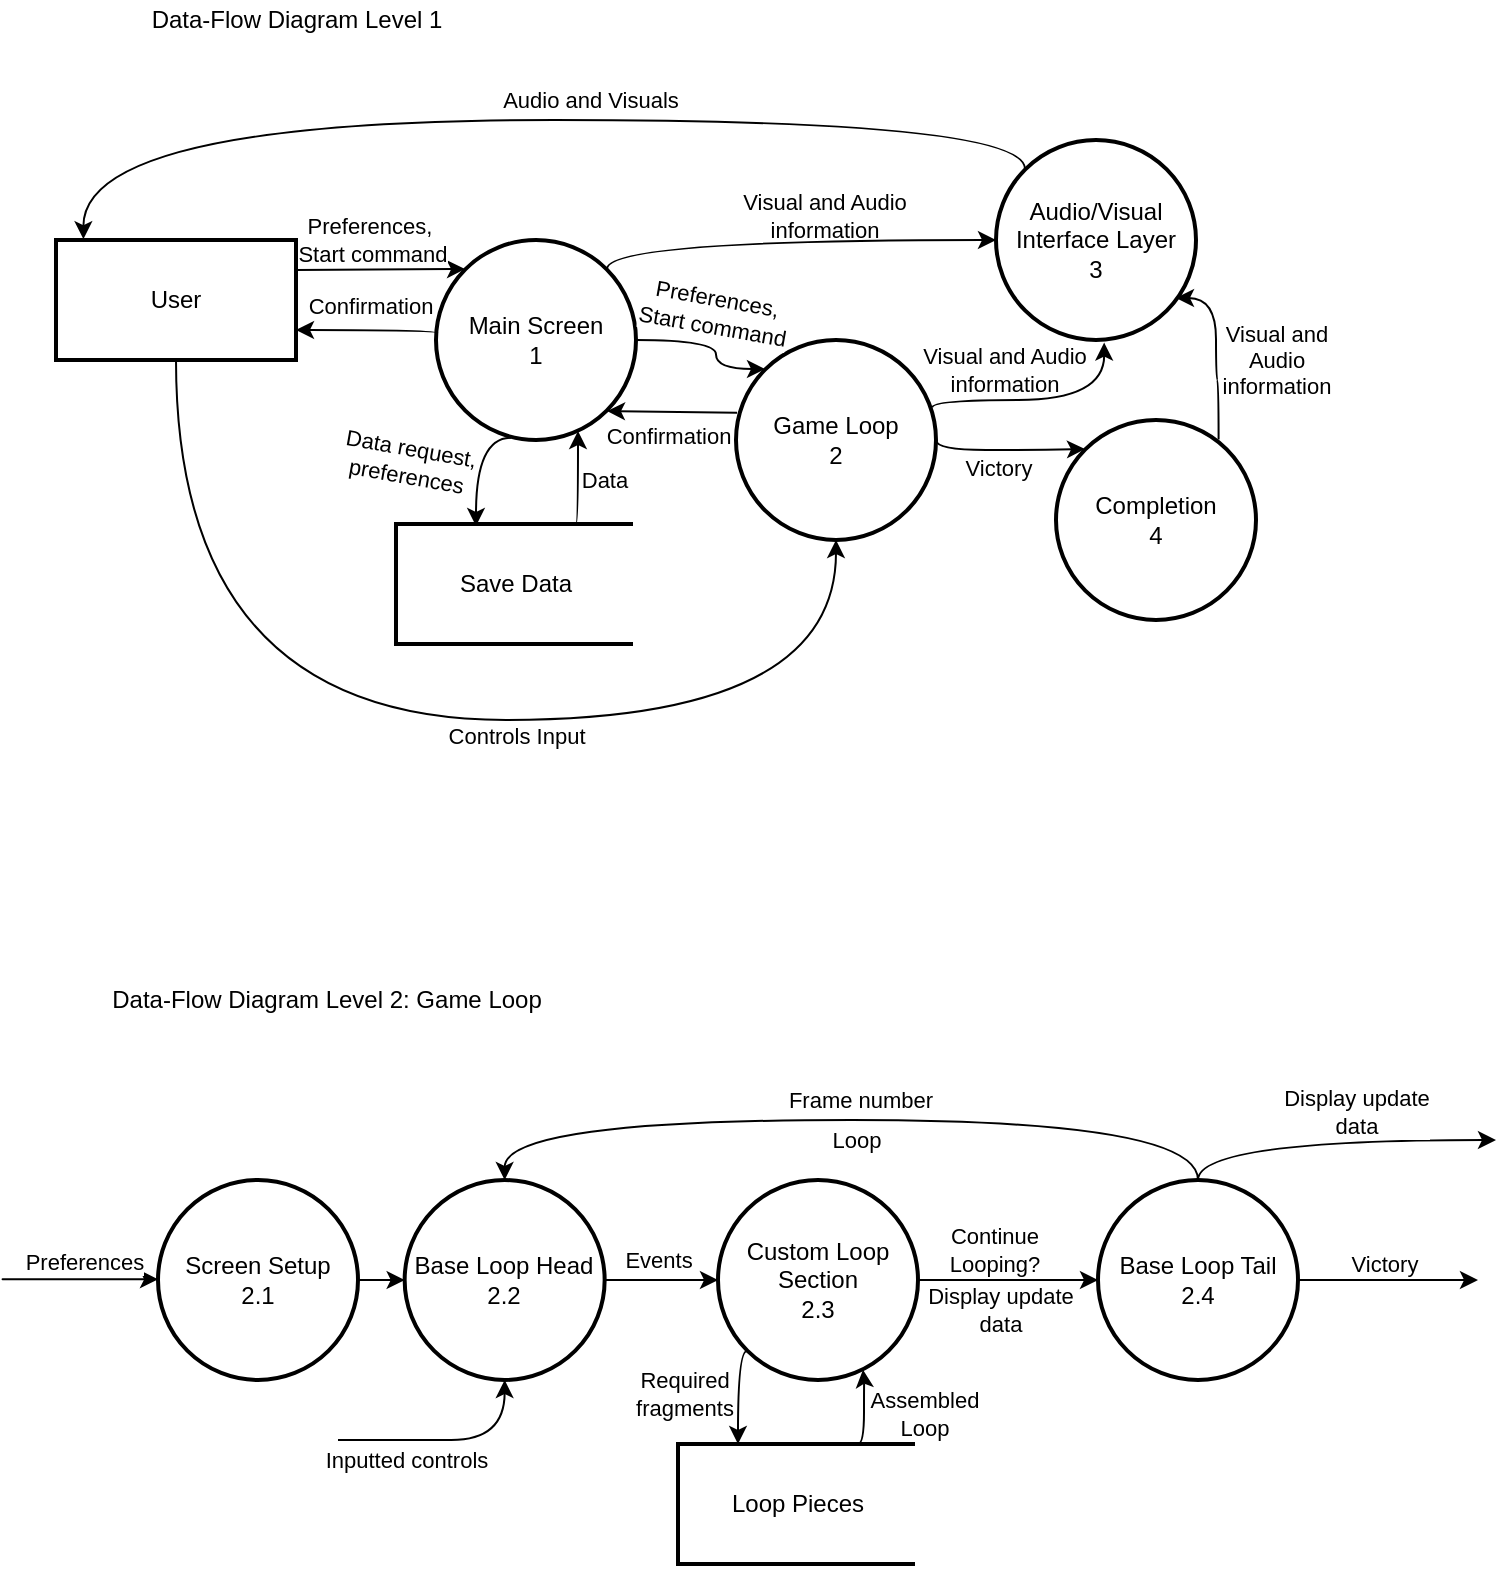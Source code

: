 <mxfile version="16.5.1" type="device"><diagram id="C5RBs43oDa-KdzZeNtuy" name="Page-1"><mxGraphModel dx="1298" dy="811" grid="1" gridSize="10" guides="1" tooltips="1" connect="1" arrows="1" fold="1" page="1" pageScale="1" pageWidth="1169" pageHeight="827" math="0" shadow="0"><root><mxCell id="WIyWlLk6GJQsqaUBKTNV-0"/><mxCell id="WIyWlLk6GJQsqaUBKTNV-1" parent="WIyWlLk6GJQsqaUBKTNV-0"/><mxCell id="5ffeSI_BkXWtlyhod0Re-0" value="Main Screen&lt;br&gt;1" style="strokeWidth=2;html=1;shape=mxgraph.flowchart.start_2;whiteSpace=wrap;" parent="WIyWlLk6GJQsqaUBKTNV-1" vertex="1"><mxGeometry x="270" y="150" width="100" height="100" as="geometry"/></mxCell><mxCell id="5ffeSI_BkXWtlyhod0Re-1" value="User" style="rounded=0;whiteSpace=wrap;html=1;strokeWidth=2;" parent="WIyWlLk6GJQsqaUBKTNV-1" vertex="1"><mxGeometry x="80" y="150" width="120" height="60" as="geometry"/></mxCell><mxCell id="5ffeSI_BkXWtlyhod0Re-2" value="Game Loop&lt;br&gt;2" style="strokeWidth=2;html=1;shape=mxgraph.flowchart.start_2;whiteSpace=wrap;" parent="WIyWlLk6GJQsqaUBKTNV-1" vertex="1"><mxGeometry x="420" y="200.0" width="100" height="100" as="geometry"/></mxCell><mxCell id="5ffeSI_BkXWtlyhod0Re-3" value="Audio/Visual Interface Layer&lt;br&gt;3" style="strokeWidth=2;html=1;shape=mxgraph.flowchart.start_2;whiteSpace=wrap;" parent="WIyWlLk6GJQsqaUBKTNV-1" vertex="1"><mxGeometry x="550" y="100" width="100" height="100" as="geometry"/></mxCell><mxCell id="5ffeSI_BkXWtlyhod0Re-4" value="" style="group" parent="WIyWlLk6GJQsqaUBKTNV-1" vertex="1" connectable="0"><mxGeometry x="250" y="290" width="120" height="64" as="geometry"/></mxCell><mxCell id="5ffeSI_BkXWtlyhod0Re-5" value="Save Data" style="rounded=0;whiteSpace=wrap;html=1;strokeWidth=2;" parent="5ffeSI_BkXWtlyhod0Re-4" vertex="1"><mxGeometry y="2" width="120" height="60" as="geometry"/></mxCell><mxCell id="5ffeSI_BkXWtlyhod0Re-6" value="" style="endArrow=none;html=1;strokeWidth=3;strokeColor=#FFFFFF;endSize=7;startSize=10;rounded=0;jumpSize=3;" parent="5ffeSI_BkXWtlyhod0Re-4" edge="1"><mxGeometry width="50" height="50" relative="1" as="geometry"><mxPoint x="120" y="64" as="sourcePoint"/><mxPoint x="120" as="targetPoint"/></mxGeometry></mxCell><mxCell id="5ffeSI_BkXWtlyhod0Re-7" value="" style="curved=1;endArrow=classic;html=1;fontSize=6;edgeStyle=orthogonalEdgeStyle;rounded=0;exitX=0.375;exitY=0.989;exitDx=0;exitDy=0;exitPerimeter=0;" parent="WIyWlLk6GJQsqaUBKTNV-1" source="5ffeSI_BkXWtlyhod0Re-0" edge="1"><mxGeometry width="50" height="50" relative="1" as="geometry"><mxPoint x="590" y="350" as="sourcePoint"/><mxPoint x="290" y="293" as="targetPoint"/><Array as="points"><mxPoint x="290" y="249"/><mxPoint x="290" y="293"/></Array></mxGeometry></mxCell><mxCell id="5ffeSI_BkXWtlyhod0Re-8" value="Data request, &lt;br&gt;preferences" style="edgeLabel;html=1;align=center;verticalAlign=middle;resizable=0;points=[];rotation=10;" parent="5ffeSI_BkXWtlyhod0Re-7" vertex="1" connectable="0"><mxGeometry x="0.407" y="4" relative="1" as="geometry"><mxPoint x="-38" y="-14" as="offset"/></mxGeometry></mxCell><mxCell id="5ffeSI_BkXWtlyhod0Re-10" value="" style="curved=1;endArrow=classic;html=1;fontSize=6;edgeStyle=orthogonalEdgeStyle;rounded=0;exitX=0.75;exitY=0;exitDx=0;exitDy=0;entryX=0.713;entryY=0.955;entryDx=0;entryDy=0;entryPerimeter=0;" parent="WIyWlLk6GJQsqaUBKTNV-1" source="5ffeSI_BkXWtlyhod0Re-5" target="5ffeSI_BkXWtlyhod0Re-0" edge="1"><mxGeometry width="50" height="50" relative="1" as="geometry"><mxPoint x="390" y="320" as="sourcePoint"/><mxPoint x="344" y="250" as="targetPoint"/><Array as="points"><mxPoint x="341" y="292"/><mxPoint x="341" y="246"/></Array></mxGeometry></mxCell><mxCell id="5ffeSI_BkXWtlyhod0Re-11" value="Data" style="edgeLabel;html=1;align=center;verticalAlign=middle;resizable=0;points=[];" parent="5ffeSI_BkXWtlyhod0Re-10" vertex="1" connectable="0"><mxGeometry x="-0.088" y="2" relative="1" as="geometry"><mxPoint x="15" y="-1" as="offset"/></mxGeometry></mxCell><mxCell id="5ffeSI_BkXWtlyhod0Re-12" value="" style="curved=1;endArrow=classic;html=1;fontSize=6;edgeStyle=orthogonalEdgeStyle;rounded=0;exitX=1;exitY=0.25;exitDx=0;exitDy=0;entryX=0.145;entryY=0.145;entryDx=0;entryDy=0;entryPerimeter=0;" parent="WIyWlLk6GJQsqaUBKTNV-1" source="5ffeSI_BkXWtlyhod0Re-1" target="5ffeSI_BkXWtlyhod0Re-0" edge="1"><mxGeometry width="50" height="50" relative="1" as="geometry"><mxPoint x="230" y="160" as="sourcePoint"/><mxPoint x="270.0" y="150" as="targetPoint"/><Array as="points"><mxPoint x="220" y="165"/><mxPoint x="284" y="165"/></Array></mxGeometry></mxCell><mxCell id="5ffeSI_BkXWtlyhod0Re-13" value="Preferences,&amp;nbsp;&lt;br&gt;Start command" style="edgeLabel;html=1;align=center;verticalAlign=middle;resizable=0;points=[];" parent="5ffeSI_BkXWtlyhod0Re-12" vertex="1" connectable="0"><mxGeometry x="-0.098" y="-3" relative="1" as="geometry"><mxPoint y="-18" as="offset"/></mxGeometry></mxCell><mxCell id="5ffeSI_BkXWtlyhod0Re-15" value="" style="curved=1;endArrow=classic;html=1;fontSize=6;edgeStyle=orthogonalEdgeStyle;rounded=0;exitX=0.007;exitY=0.465;exitDx=0;exitDy=0;exitPerimeter=0;entryX=1;entryY=0.75;entryDx=0;entryDy=0;" parent="WIyWlLk6GJQsqaUBKTNV-1" source="5ffeSI_BkXWtlyhod0Re-0" target="5ffeSI_BkXWtlyhod0Re-1" edge="1"><mxGeometry width="50" height="50" relative="1" as="geometry"><mxPoint x="310" y="210" as="sourcePoint"/><mxPoint x="350.0" y="200" as="targetPoint"/><Array as="points"><mxPoint x="271" y="195"/></Array></mxGeometry></mxCell><mxCell id="5ffeSI_BkXWtlyhod0Re-16" value="Confirmation" style="edgeLabel;html=1;align=center;verticalAlign=middle;resizable=0;points=[];" parent="5ffeSI_BkXWtlyhod0Re-15" vertex="1" connectable="0"><mxGeometry x="-0.089" relative="1" as="geometry"><mxPoint x="-2" y="-12" as="offset"/></mxGeometry></mxCell><mxCell id="5ffeSI_BkXWtlyhod0Re-17" value="" style="curved=1;endArrow=classic;html=1;fontSize=6;edgeStyle=orthogonalEdgeStyle;rounded=0;exitX=1;exitY=0.5;exitDx=0;exitDy=0;exitPerimeter=0;entryX=0.145;entryY=0.145;entryDx=0;entryDy=0;entryPerimeter=0;" parent="WIyWlLk6GJQsqaUBKTNV-1" source="5ffeSI_BkXWtlyhod0Re-0" target="5ffeSI_BkXWtlyhod0Re-2" edge="1"><mxGeometry width="50" height="50" relative="1" as="geometry"><mxPoint x="310" y="230" as="sourcePoint"/><mxPoint x="350.0" y="220" as="targetPoint"/><Array as="points"><mxPoint x="410" y="200"/><mxPoint x="410" y="215"/></Array></mxGeometry></mxCell><mxCell id="5ffeSI_BkXWtlyhod0Re-18" value="Preferences, &lt;br&gt;Start command" style="edgeLabel;html=1;align=center;verticalAlign=middle;resizable=0;points=[];rotation=10;" parent="5ffeSI_BkXWtlyhod0Re-17" vertex="1" connectable="0"><mxGeometry x="-0.102" y="-4" relative="1" as="geometry"><mxPoint x="3" y="-18" as="offset"/></mxGeometry></mxCell><mxCell id="5ffeSI_BkXWtlyhod0Re-19" value="" style="curved=1;endArrow=classic;html=1;fontSize=6;edgeStyle=orthogonalEdgeStyle;rounded=0;exitX=0.005;exitY=0.364;exitDx=0;exitDy=0;exitPerimeter=0;entryX=0.855;entryY=0.855;entryDx=0;entryDy=0;entryPerimeter=0;" parent="WIyWlLk6GJQsqaUBKTNV-1" source="5ffeSI_BkXWtlyhod0Re-2" target="5ffeSI_BkXWtlyhod0Re-0" edge="1"><mxGeometry width="50" height="50" relative="1" as="geometry"><mxPoint x="340" y="230" as="sourcePoint"/><mxPoint x="380.0" y="220" as="targetPoint"/><Array as="points"><mxPoint x="411" y="236"/><mxPoint x="356" y="236"/></Array></mxGeometry></mxCell><mxCell id="5ffeSI_BkXWtlyhod0Re-20" value="Confirmation" style="edgeLabel;html=1;align=center;verticalAlign=middle;resizable=0;points=[];" parent="5ffeSI_BkXWtlyhod0Re-19" vertex="1" connectable="0"><mxGeometry x="0.225" relative="1" as="geometry"><mxPoint x="5" y="12" as="offset"/></mxGeometry></mxCell><mxCell id="5ffeSI_BkXWtlyhod0Re-21" value="Base Loop Head&lt;br&gt;2.2" style="strokeWidth=2;html=1;shape=mxgraph.flowchart.start_2;whiteSpace=wrap;" parent="WIyWlLk6GJQsqaUBKTNV-1" vertex="1"><mxGeometry x="254.33" y="620" width="100" height="100" as="geometry"/></mxCell><mxCell id="5ffeSI_BkXWtlyhod0Re-22" value="" style="curved=1;endArrow=classic;html=1;fontSize=6;edgeStyle=orthogonalEdgeStyle;rounded=0;" parent="WIyWlLk6GJQsqaUBKTNV-1" edge="1"><mxGeometry width="50" height="50" relative="1" as="geometry"><mxPoint x="57" y="669.67" as="sourcePoint"/><mxPoint x="131.0" y="669.67" as="targetPoint"/><Array as="points"><mxPoint x="37" y="669.67"/><mxPoint x="37" y="669.67"/></Array></mxGeometry></mxCell><mxCell id="5ffeSI_BkXWtlyhod0Re-31" value="Preferences" style="edgeLabel;html=1;align=center;verticalAlign=middle;resizable=0;points=[];" parent="5ffeSI_BkXWtlyhod0Re-22" vertex="1" connectable="0"><mxGeometry x="0.184" y="3" relative="1" as="geometry"><mxPoint x="9" y="-6" as="offset"/></mxGeometry></mxCell><mxCell id="5ffeSI_BkXWtlyhod0Re-23" value="" style="curved=1;endArrow=classic;html=1;fontSize=6;edgeStyle=orthogonalEdgeStyle;rounded=0;exitX=0.981;exitY=0.338;exitDx=0;exitDy=0;exitPerimeter=0;entryX=0.541;entryY=1.013;entryDx=0;entryDy=0;entryPerimeter=0;" parent="WIyWlLk6GJQsqaUBKTNV-1" source="5ffeSI_BkXWtlyhod0Re-2" target="5ffeSI_BkXWtlyhod0Re-3" edge="1"><mxGeometry width="50" height="50" relative="1" as="geometry"><mxPoint x="560" y="240" as="sourcePoint"/><mxPoint x="600" y="230" as="targetPoint"/><Array as="points"><mxPoint x="518" y="230"/><mxPoint x="604" y="230"/></Array></mxGeometry></mxCell><mxCell id="5ffeSI_BkXWtlyhod0Re-55" value="Visual and Audio&lt;br&gt;information" style="edgeLabel;html=1;align=center;verticalAlign=middle;resizable=0;points=[];labelBackgroundColor=none;" parent="5ffeSI_BkXWtlyhod0Re-23" vertex="1" connectable="0"><mxGeometry x="-0.289" y="-1" relative="1" as="geometry"><mxPoint x="-3" y="-16" as="offset"/></mxGeometry></mxCell><mxCell id="5ffeSI_BkXWtlyhod0Re-24" value="" style="curved=1;endArrow=classic;html=1;fontSize=6;edgeStyle=orthogonalEdgeStyle;rounded=0;exitX=0.145;exitY=0.145;exitDx=0;exitDy=0;exitPerimeter=0;entryX=0.114;entryY=-0.007;entryDx=0;entryDy=0;entryPerimeter=0;" parent="WIyWlLk6GJQsqaUBKTNV-1" source="5ffeSI_BkXWtlyhod0Re-3" target="5ffeSI_BkXWtlyhod0Re-1" edge="1"><mxGeometry width="50" height="50" relative="1" as="geometry"><mxPoint x="460" y="160" as="sourcePoint"/><mxPoint x="210" y="115" as="targetPoint"/><Array as="points"><mxPoint x="564" y="90"/><mxPoint x="94" y="90"/></Array></mxGeometry></mxCell><mxCell id="5ffeSI_BkXWtlyhod0Re-25" value="Audio and Visuals" style="edgeLabel;html=1;align=center;verticalAlign=middle;resizable=0;points=[];" parent="5ffeSI_BkXWtlyhod0Re-24" vertex="1" connectable="0"><mxGeometry x="-0.128" y="-1" relative="1" as="geometry"><mxPoint y="-9" as="offset"/></mxGeometry></mxCell><mxCell id="5ffeSI_BkXWtlyhod0Re-30" value="Screen Setup&lt;br&gt;2.1" style="strokeWidth=2;html=1;shape=mxgraph.flowchart.start_2;whiteSpace=wrap;labelBackgroundColor=none;" parent="WIyWlLk6GJQsqaUBKTNV-1" vertex="1"><mxGeometry x="131" y="620" width="100" height="100" as="geometry"/></mxCell><mxCell id="5ffeSI_BkXWtlyhod0Re-32" value="" style="curved=1;endArrow=classic;html=1;fontSize=6;edgeStyle=orthogonalEdgeStyle;rounded=0;exitX=1;exitY=0.5;exitDx=0;exitDy=0;exitPerimeter=0;" parent="WIyWlLk6GJQsqaUBKTNV-1" source="5ffeSI_BkXWtlyhod0Re-30" target="5ffeSI_BkXWtlyhod0Re-21" edge="1"><mxGeometry width="50" height="50" relative="1" as="geometry"><mxPoint x="344.33" y="570" as="sourcePoint"/><mxPoint x="384.33" y="560" as="targetPoint"/><Array as="points"><mxPoint x="274.33" y="670"/><mxPoint x="274.33" y="670"/></Array></mxGeometry></mxCell><mxCell id="5ffeSI_BkXWtlyhod0Re-33" value="Base Loop Tail&lt;br&gt;2.4" style="strokeWidth=2;html=1;shape=mxgraph.flowchart.start_2;whiteSpace=wrap;labelBackgroundColor=none;" parent="WIyWlLk6GJQsqaUBKTNV-1" vertex="1"><mxGeometry x="601" y="620" width="100" height="100" as="geometry"/></mxCell><mxCell id="5ffeSI_BkXWtlyhod0Re-34" value="Custom Loop Section&lt;br&gt;2.3" style="strokeWidth=2;html=1;shape=mxgraph.flowchart.start_2;whiteSpace=wrap;labelBackgroundColor=none;" parent="WIyWlLk6GJQsqaUBKTNV-1" vertex="1"><mxGeometry x="411" y="620" width="100" height="100" as="geometry"/></mxCell><mxCell id="5ffeSI_BkXWtlyhod0Re-35" value="" style="curved=1;endArrow=classic;html=1;fontSize=6;edgeStyle=orthogonalEdgeStyle;rounded=0;exitX=0.5;exitY=0;exitDx=0;exitDy=0;exitPerimeter=0;entryX=0.5;entryY=0;entryDx=0;entryDy=0;entryPerimeter=0;" parent="WIyWlLk6GJQsqaUBKTNV-1" source="5ffeSI_BkXWtlyhod0Re-33" target="5ffeSI_BkXWtlyhod0Re-21" edge="1"><mxGeometry width="50" height="50" relative="1" as="geometry"><mxPoint x="451" y="580" as="sourcePoint"/><mxPoint x="491.0" y="570" as="targetPoint"/><Array as="points"><mxPoint x="651" y="590"/><mxPoint x="304" y="590"/></Array></mxGeometry></mxCell><mxCell id="5ffeSI_BkXWtlyhod0Re-37" value="Loop" style="edgeLabel;html=1;align=center;verticalAlign=middle;resizable=0;points=[];" parent="5ffeSI_BkXWtlyhod0Re-35" vertex="1" connectable="0"><mxGeometry x="0.13" y="-1" relative="1" as="geometry"><mxPoint x="29" y="11" as="offset"/></mxGeometry></mxCell><mxCell id="5ffeSI_BkXWtlyhod0Re-47" value="Frame number" style="edgeLabel;html=1;align=center;verticalAlign=middle;resizable=0;points=[];" parent="5ffeSI_BkXWtlyhod0Re-35" vertex="1" connectable="0"><mxGeometry x="0.11" y="-1" relative="1" as="geometry"><mxPoint x="26" y="-9" as="offset"/></mxGeometry></mxCell><mxCell id="5ffeSI_BkXWtlyhod0Re-36" value="" style="curved=1;endArrow=classic;html=1;fontSize=6;edgeStyle=orthogonalEdgeStyle;rounded=0;exitX=1;exitY=0.5;exitDx=0;exitDy=0;exitPerimeter=0;" parent="WIyWlLk6GJQsqaUBKTNV-1" source="5ffeSI_BkXWtlyhod0Re-33" edge="1"><mxGeometry width="50" height="50" relative="1" as="geometry"><mxPoint x="751" y="640" as="sourcePoint"/><mxPoint x="791" y="670" as="targetPoint"/><Array as="points"><mxPoint x="741" y="670"/></Array></mxGeometry></mxCell><mxCell id="5ffeSI_BkXWtlyhod0Re-64" value="Victory" style="edgeLabel;html=1;align=center;verticalAlign=middle;resizable=0;points=[];" parent="5ffeSI_BkXWtlyhod0Re-36" vertex="1" connectable="0"><mxGeometry x="-0.226" relative="1" as="geometry"><mxPoint x="8" y="-8" as="offset"/></mxGeometry></mxCell><mxCell id="5ffeSI_BkXWtlyhod0Re-38" value="" style="curved=1;endArrow=classic;html=1;fontSize=6;edgeStyle=orthogonalEdgeStyle;rounded=0;exitX=1;exitY=0.5;exitDx=0;exitDy=0;exitPerimeter=0;entryX=0;entryY=0.5;entryDx=0;entryDy=0;entryPerimeter=0;" parent="WIyWlLk6GJQsqaUBKTNV-1" source="5ffeSI_BkXWtlyhod0Re-21" target="5ffeSI_BkXWtlyhod0Re-34" edge="1"><mxGeometry width="50" height="50" relative="1" as="geometry"><mxPoint x="481" y="580" as="sourcePoint"/><mxPoint x="521" y="570" as="targetPoint"/><Array as="points"><mxPoint x="381" y="670"/><mxPoint x="381" y="670"/></Array></mxGeometry></mxCell><mxCell id="5ffeSI_BkXWtlyhod0Re-39" value="Events" style="edgeLabel;html=1;align=center;verticalAlign=middle;resizable=0;points=[];" parent="5ffeSI_BkXWtlyhod0Re-38" vertex="1" connectable="0"><mxGeometry x="-0.353" relative="1" as="geometry"><mxPoint x="8" y="-10" as="offset"/></mxGeometry></mxCell><mxCell id="5ffeSI_BkXWtlyhod0Re-40" value="" style="curved=1;endArrow=classic;html=1;fontSize=6;edgeStyle=orthogonalEdgeStyle;rounded=0;exitX=1;exitY=0.5;exitDx=0;exitDy=0;exitPerimeter=0;entryX=0;entryY=0.5;entryDx=0;entryDy=0;entryPerimeter=0;" parent="WIyWlLk6GJQsqaUBKTNV-1" source="5ffeSI_BkXWtlyhod0Re-34" target="5ffeSI_BkXWtlyhod0Re-33" edge="1"><mxGeometry width="50" height="50" relative="1" as="geometry"><mxPoint x="491" y="650" as="sourcePoint"/><mxPoint x="531" y="640" as="targetPoint"/><Array as="points"><mxPoint x="571" y="670"/><mxPoint x="571" y="670"/></Array></mxGeometry></mxCell><mxCell id="5ffeSI_BkXWtlyhod0Re-41" value="Continue &lt;br&gt;Looping?" style="edgeLabel;html=1;align=center;verticalAlign=middle;resizable=0;points=[];" parent="5ffeSI_BkXWtlyhod0Re-40" vertex="1" connectable="0"><mxGeometry x="-0.282" relative="1" as="geometry"><mxPoint x="5" y="-15" as="offset"/></mxGeometry></mxCell><mxCell id="5ffeSI_BkXWtlyhod0Re-43" value="Display update&lt;br&gt;data" style="edgeLabel;html=1;align=center;verticalAlign=middle;resizable=0;points=[];" parent="5ffeSI_BkXWtlyhod0Re-40" vertex="1" connectable="0"><mxGeometry x="-0.246" relative="1" as="geometry"><mxPoint x="7" y="15" as="offset"/></mxGeometry></mxCell><mxCell id="5ffeSI_BkXWtlyhod0Re-45" value="" style="curved=1;endArrow=classic;html=1;fontSize=6;edgeStyle=orthogonalEdgeStyle;rounded=0;entryX=0.5;entryY=1;entryDx=0;entryDy=0;entryPerimeter=0;" parent="WIyWlLk6GJQsqaUBKTNV-1" target="5ffeSI_BkXWtlyhod0Re-21" edge="1"><mxGeometry width="50" height="50" relative="1" as="geometry"><mxPoint x="221" y="750" as="sourcePoint"/><mxPoint x="271.0" y="750" as="targetPoint"/><Array as="points"><mxPoint x="251" y="750"/><mxPoint x="304" y="750"/></Array></mxGeometry></mxCell><mxCell id="5ffeSI_BkXWtlyhod0Re-46" value="Inputted controls" style="edgeLabel;html=1;align=center;verticalAlign=middle;resizable=0;points=[];" parent="5ffeSI_BkXWtlyhod0Re-45" vertex="1" connectable="0"><mxGeometry x="-0.898" relative="1" as="geometry"><mxPoint x="28" y="10" as="offset"/></mxGeometry></mxCell><mxCell id="5ffeSI_BkXWtlyhod0Re-48" value="" style="group;labelBackgroundColor=none;" parent="WIyWlLk6GJQsqaUBKTNV-1" vertex="1" connectable="0"><mxGeometry x="391" y="750" width="120" height="64" as="geometry"/></mxCell><mxCell id="5ffeSI_BkXWtlyhod0Re-49" value="Loop Pieces" style="rounded=0;whiteSpace=wrap;html=1;strokeWidth=2;labelBackgroundColor=none;" parent="5ffeSI_BkXWtlyhod0Re-48" vertex="1"><mxGeometry y="2" width="120" height="60" as="geometry"/></mxCell><mxCell id="5ffeSI_BkXWtlyhod0Re-50" value="" style="endArrow=none;html=1;strokeWidth=3;strokeColor=#FFFFFF;endSize=7;startSize=10;rounded=0;jumpSize=3;" parent="5ffeSI_BkXWtlyhod0Re-48" edge="1"><mxGeometry width="50" height="50" relative="1" as="geometry"><mxPoint x="120" y="64" as="sourcePoint"/><mxPoint x="120" as="targetPoint"/></mxGeometry></mxCell><mxCell id="5ffeSI_BkXWtlyhod0Re-51" value="" style="curved=1;endArrow=classic;html=1;fontSize=6;edgeStyle=orthogonalEdgeStyle;rounded=0;exitX=0.145;exitY=0.855;exitDx=0;exitDy=0;exitPerimeter=0;entryX=0.25;entryY=0;entryDx=0;entryDy=0;" parent="WIyWlLk6GJQsqaUBKTNV-1" source="5ffeSI_BkXWtlyhod0Re-34" target="5ffeSI_BkXWtlyhod0Re-49" edge="1"><mxGeometry width="50" height="50" relative="1" as="geometry"><mxPoint x="351" y="740" as="sourcePoint"/><mxPoint x="391.0" y="730" as="targetPoint"/><Array as="points"><mxPoint x="421" y="705"/></Array></mxGeometry></mxCell><mxCell id="5ffeSI_BkXWtlyhod0Re-52" value="Required&lt;br&gt;fragments" style="edgeLabel;html=1;align=center;verticalAlign=middle;resizable=0;points=[];" parent="5ffeSI_BkXWtlyhod0Re-51" vertex="1" connectable="0"><mxGeometry x="-0.156" y="1" relative="1" as="geometry"><mxPoint x="-28" y="4" as="offset"/></mxGeometry></mxCell><mxCell id="5ffeSI_BkXWtlyhod0Re-53" value="" style="curved=1;endArrow=classic;html=1;fontSize=6;edgeStyle=orthogonalEdgeStyle;rounded=0;exitX=0.75;exitY=0;exitDx=0;exitDy=0;entryX=0.725;entryY=0.949;entryDx=0;entryDy=0;entryPerimeter=0;" parent="WIyWlLk6GJQsqaUBKTNV-1" source="5ffeSI_BkXWtlyhod0Re-49" target="5ffeSI_BkXWtlyhod0Re-34" edge="1"><mxGeometry width="50" height="50" relative="1" as="geometry"><mxPoint x="351" y="730" as="sourcePoint"/><mxPoint x="391.0" y="720" as="targetPoint"/><Array as="points"><mxPoint x="484" y="752"/><mxPoint x="484" y="720"/><mxPoint x="484" y="720"/></Array></mxGeometry></mxCell><mxCell id="5ffeSI_BkXWtlyhod0Re-54" value="Assembled&lt;br&gt;Loop" style="edgeLabel;html=1;align=center;verticalAlign=middle;resizable=0;points=[];" parent="5ffeSI_BkXWtlyhod0Re-53" vertex="1" connectable="0"><mxGeometry x="0.231" y="-1" relative="1" as="geometry"><mxPoint x="29" y="7" as="offset"/></mxGeometry></mxCell><mxCell id="5ffeSI_BkXWtlyhod0Re-57" value="Completion&lt;br&gt;4" style="strokeWidth=2;html=1;shape=mxgraph.flowchart.start_2;whiteSpace=wrap;labelBackgroundColor=none;" parent="WIyWlLk6GJQsqaUBKTNV-1" vertex="1"><mxGeometry x="580" y="240" width="100" height="100" as="geometry"/></mxCell><mxCell id="5ffeSI_BkXWtlyhod0Re-61" value="" style="curved=1;endArrow=classic;html=1;fontSize=6;edgeStyle=orthogonalEdgeStyle;rounded=0;entryX=0.145;entryY=0.145;entryDx=0;entryDy=0;entryPerimeter=0;exitX=1;exitY=0.5;exitDx=0;exitDy=0;exitPerimeter=0;" parent="WIyWlLk6GJQsqaUBKTNV-1" source="5ffeSI_BkXWtlyhod0Re-2" target="5ffeSI_BkXWtlyhod0Re-57" edge="1"><mxGeometry width="50" height="50" relative="1" as="geometry"><mxPoint x="680" y="240" as="sourcePoint"/><mxPoint x="420.0" y="250" as="targetPoint"/><Array as="points"><mxPoint x="520" y="255"/><mxPoint x="570" y="255"/></Array></mxGeometry></mxCell><mxCell id="5ffeSI_BkXWtlyhod0Re-63" value="Victory" style="edgeLabel;html=1;align=center;verticalAlign=middle;resizable=0;points=[];" parent="5ffeSI_BkXWtlyhod0Re-61" vertex="1" connectable="0"><mxGeometry x="-0.035" y="-1" relative="1" as="geometry"><mxPoint x="-3" y="8" as="offset"/></mxGeometry></mxCell><mxCell id="5ffeSI_BkXWtlyhod0Re-62" value="" style="curved=1;endArrow=classic;html=1;fontSize=6;edgeStyle=orthogonalEdgeStyle;rounded=0;exitX=0.813;exitY=0.097;exitDx=0;exitDy=0;exitPerimeter=0;" parent="WIyWlLk6GJQsqaUBKTNV-1" source="5ffeSI_BkXWtlyhod0Re-57" edge="1"><mxGeometry width="50" height="50" relative="1" as="geometry"><mxPoint x="380" y="260" as="sourcePoint"/><mxPoint x="640" y="179" as="targetPoint"/><Array as="points"><mxPoint x="661" y="220"/><mxPoint x="660" y="220"/><mxPoint x="660" y="179"/></Array></mxGeometry></mxCell><mxCell id="5ffeSI_BkXWtlyhod0Re-65" value="Visual and &lt;br&gt;Audio&lt;br&gt;information" style="edgeLabel;html=1;align=center;verticalAlign=middle;resizable=0;points=[];labelBackgroundColor=none;" parent="WIyWlLk6GJQsqaUBKTNV-1" vertex="1" connectable="0"><mxGeometry x="690.003" y="209.997" as="geometry"/></mxCell><mxCell id="5ffeSI_BkXWtlyhod0Re-67" value="" style="curved=1;endArrow=classic;html=1;fontSize=6;edgeStyle=orthogonalEdgeStyle;rounded=0;exitX=0.5;exitY=1;exitDx=0;exitDy=0;" parent="WIyWlLk6GJQsqaUBKTNV-1" source="5ffeSI_BkXWtlyhod0Re-1" edge="1"><mxGeometry width="50" height="50" relative="1" as="geometry"><mxPoint x="140.0" y="150" as="sourcePoint"/><mxPoint x="470" y="300" as="targetPoint"/><Array as="points"><mxPoint x="140" y="390"/><mxPoint x="470" y="390"/></Array></mxGeometry></mxCell><mxCell id="5ffeSI_BkXWtlyhod0Re-68" value="Controls Input" style="edgeLabel;html=1;align=center;verticalAlign=middle;resizable=0;points=[];rotation=0;labelBackgroundColor=none;" parent="5ffeSI_BkXWtlyhod0Re-67" vertex="1" connectable="0"><mxGeometry x="-0.071" y="1" relative="1" as="geometry"><mxPoint x="71" y="9" as="offset"/></mxGeometry></mxCell><mxCell id="5ffeSI_BkXWtlyhod0Re-69" value="" style="curved=1;endArrow=classic;html=1;fontSize=6;edgeStyle=orthogonalEdgeStyle;rounded=0;exitX=0.855;exitY=0.145;exitDx=0;exitDy=0;exitPerimeter=0;entryX=0;entryY=0.5;entryDx=0;entryDy=0;entryPerimeter=0;" parent="WIyWlLk6GJQsqaUBKTNV-1" source="5ffeSI_BkXWtlyhod0Re-0" target="5ffeSI_BkXWtlyhod0Re-3" edge="1"><mxGeometry width="50" height="50" relative="1" as="geometry"><mxPoint x="410" y="220" as="sourcePoint"/><mxPoint x="450.0" y="210" as="targetPoint"/><Array as="points"><mxPoint x="355" y="150"/></Array></mxGeometry></mxCell><mxCell id="5ffeSI_BkXWtlyhod0Re-70" value="Visual and Audio&lt;br&gt;information" style="edgeLabel;html=1;align=center;verticalAlign=middle;resizable=0;points=[];labelBackgroundColor=none;" parent="WIyWlLk6GJQsqaUBKTNV-1" vertex="1" connectable="0"><mxGeometry x="464.0" y="137.997" as="geometry"/></mxCell><mxCell id="5ffeSI_BkXWtlyhod0Re-71" value="Data-Flow Diagram Level 1" style="text;html=1;align=center;verticalAlign=middle;resizable=0;points=[];autosize=1;strokeColor=none;fillColor=none;" parent="WIyWlLk6GJQsqaUBKTNV-1" vertex="1"><mxGeometry x="120" y="30" width="160" height="20" as="geometry"/></mxCell><mxCell id="5ffeSI_BkXWtlyhod0Re-73" value="Data-Flow Diagram Level 2: Game Loop" style="text;html=1;align=center;verticalAlign=middle;resizable=0;points=[];autosize=1;strokeColor=none;fillColor=none;" parent="WIyWlLk6GJQsqaUBKTNV-1" vertex="1"><mxGeometry x="100" y="520" width="230" height="20" as="geometry"/></mxCell><mxCell id="5ffeSI_BkXWtlyhod0Re-74" value="" style="curved=1;endArrow=classic;html=1;fontSize=6;edgeStyle=orthogonalEdgeStyle;rounded=0;exitX=0.5;exitY=0;exitDx=0;exitDy=0;exitPerimeter=0;" parent="WIyWlLk6GJQsqaUBKTNV-1" source="5ffeSI_BkXWtlyhod0Re-33" edge="1"><mxGeometry width="50" height="50" relative="1" as="geometry"><mxPoint x="620" y="580" as="sourcePoint"/><mxPoint x="800" y="600" as="targetPoint"/><Array as="points"><mxPoint x="651" y="600"/></Array></mxGeometry></mxCell><mxCell id="5ffeSI_BkXWtlyhod0Re-75" value="Display update &lt;br&gt;data" style="edgeLabel;html=1;align=center;verticalAlign=middle;resizable=0;points=[];" parent="WIyWlLk6GJQsqaUBKTNV-1" vertex="1" connectable="0"><mxGeometry x="729.997" y="586" as="geometry"/></mxCell></root></mxGraphModel></diagram></mxfile>